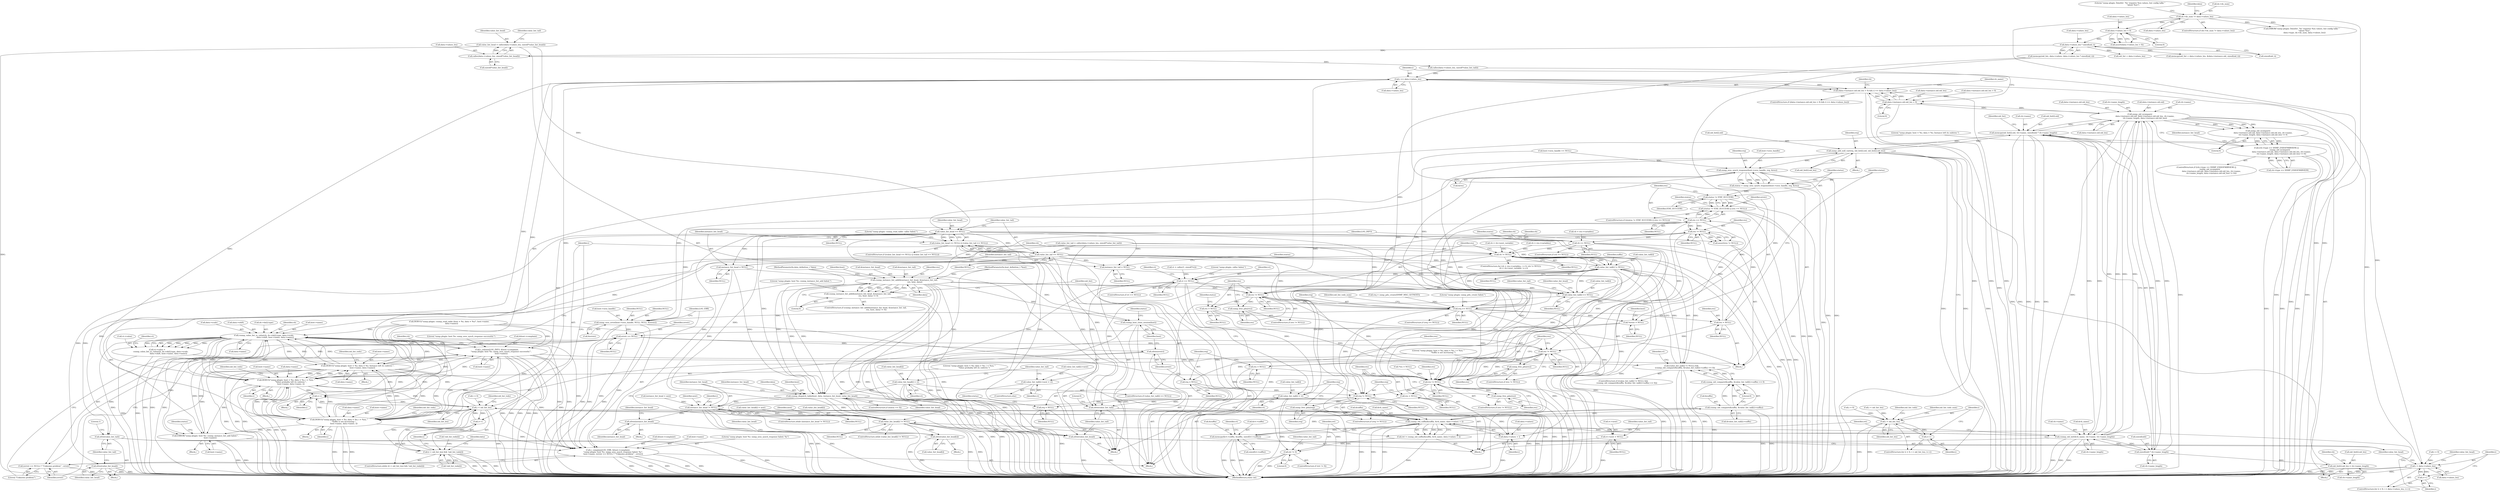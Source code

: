 digraph "0_collectd_d16c24542b2f96a194d43a73c2e5778822b9cb47@API" {
"1000266" [label="(Call,value_list_head = calloc(data->values_len, sizeof(*value_list_head)))"];
"1000268" [label="(Call,calloc(data->values_len, sizeof(*value_list_head)))"];
"1000219" [label="(Call,data->values_len * sizeof(oid_t))"];
"1000209" [label="(Call,data->values_len > 0)"];
"1000186" [label="(Call,ds->ds_num != data->values_len)"];
"1000286" [label="(Call,value_list_head == NULL)"];
"1000285" [label="(Call,(value_list_head == NULL) || (value_list_tail == NULL))"];
"1000289" [label="(Call,value_list_tail == NULL)"];
"1000297" [label="(Call,sfree(value_list_tail))"];
"1000302" [label="(Call,instance_list_head = NULL)"];
"1000823" [label="(Call,csnmp_dispatch_table(host, data, instance_list_head, value_list_head))"];
"1000829" [label="(Call,instance_list_head != NULL)"];
"1000839" [label="(Call,sfree(instance_list_head))"];
"1000857" [label="(Call,value_list_head[i] != NULL)"];
"1000871" [label="(Call,sfree(value_list_head[i]))"];
"1000880" [label="(Call,sfree(value_list_head))"];
"1000305" [label="(Call,instance_list_tail = NULL)"];
"1000322" [label="(Call,req == NULL)"];
"1000354" [label="(Call,snmp_add_null_var(req, oid_list[i].oid, oid_list[i].oid_len))"];
"1000382" [label="(Call,snmp_sess_synch_response(host->sess_handle, req, &res))"];
"1000380" [label="(Call,status = snmp_sess_synch_response(host->sess_handle, req, &res))"];
"1000391" [label="(Call,status != STAT_SUCCESS)"];
"1000390" [label="(Call,(status != STAT_SUCCESS) || (res == NULL))"];
"1000402" [label="(Call,snmp_sess_error(host->sess_handle, NULL, NULL, &errstr))"];
"1000421" [label="(Call,errstr == NULL)"];
"1000410" [label="(Call,c_complain(LOG_ERR, &host->complaint,\n                 \"snmp plugin: host %s: snmp_sess_synch_response failed: %s\",\n                 host->name, (errstr == NULL) ? \"Unknown problem\" : errstr))"];
"1000420" [label="(Call,(errstr == NULL) ? \"Unknown problem\" : errstr)"];
"1000427" [label="(Call,res != NULL)"];
"1000430" [label="(Call,snmp_free_pdu(res))"];
"1000432" [label="(Call,res = NULL)"];
"1000802" [label="(Call,res != NULL)"];
"1000805" [label="(Call,snmp_free_pdu(res))"];
"1000807" [label="(Call,res = NULL)"];
"1000811" [label="(Call,req != NULL)"];
"1000814" [label="(Call,snmp_free_pdu(req))"];
"1000816" [label="(Call,req = NULL)"];
"1000435" [label="(Call,req = NULL)"];
"1000438" [label="(Call,sfree(errstr))"];
"1000768" [label="(Call,memcpy(oid_list[i].oid, vb->name, sizeof(oid) * vb->name_length))"];
"1000537" [label="(Call,snmp_oid_ncompare(\n                 data->instance.oid.oid, data->instance.oid.oid_len, vb->name,\n                 vb->name_length, data->instance.oid.oid_len))"];
"1000514" [label="(Call,data->instance.oid.oid_len > 0)"];
"1000513" [label="(Call,(data->instance.oid.oid_len > 0) && (i == data->values_len))"];
"1000536" [label="(Call,snmp_oid_ncompare(\n                 data->instance.oid.oid, data->instance.oid.oid_len, vb->name,\n                 vb->name_length, data->instance.oid.oid_len) != 0)"];
"1000530" [label="(Call,(vb->type == SNMP_ENDOFMIBVIEW) ||\n            (snmp_oid_ncompare(\n                 data->instance.oid.oid, data->instance.oid.oid_len, vb->name,\n                 vb->name_length, data->instance.oid.oid_len) != 0))"];
"1000609" [label="(Call,csnmp_oid_init(&vb_name, vb->name, vb->name_length))"];
"1000620" [label="(Call,csnmp_oid_suffix(&suffix, &vb_name, data->values + i))"];
"1000618" [label="(Call,ret = csnmp_oid_suffix(&suffix, &vb_name, data->values + i))"];
"1000631" [label="(Call,ret != 0)"];
"1000658" [label="(Call,csnmp_oid_compare(&suffix, &value_list_tail[i]->suffix))"];
"1000657" [label="(Call,csnmp_oid_compare(&suffix, &value_list_tail[i]->suffix) <= 0)"];
"1000651" [label="(Call,(value_list_tail[i] != NULL) &&\n            (csnmp_oid_compare(&suffix, &value_list_tail[i]->suffix) <= 0))"];
"1000728" [label="(Call,memcpy(&vt->suffix, &suffix, sizeof(vt->suffix)))"];
"1000777" [label="(Call,sizeof(oid) * vb->name_length)"];
"1000783" [label="(Call,oid_list[i].oid_len = vb->name_length)"];
"1000377" [label="(Call,res = NULL)"];
"1000394" [label="(Call,res == NULL)"];
"1000399" [label="(Call,*errstr = NULL)"];
"1000451" [label="(Call,res != NULL)"];
"1000450" [label="(Call,assert(res != NULL))"];
"1000470" [label="(Call,vb == NULL)"];
"1000489" [label="(Call,vb != NULL)"];
"1000652" [label="(Call,value_list_tail[i] != NULL)"];
"1000692" [label="(Call,vt == NULL)"];
"1000739" [label="(Call,vt->next = NULL)"];
"1000745" [label="(Call,value_list_tail[i] == NULL)"];
"1000750" [label="(Call,value_list_head[i] = vt)"];
"1000756" [label="(Call,value_list_tail[i]->next = vt)"];
"1000763" [label="(Call,value_list_tail[i] = vt)"];
"1000882" [label="(Call,sfree(value_list_tail))"];
"1000793" [label="(Call,res != NULL)"];
"1000796" [label="(Call,snmp_free_pdu(res))"];
"1000798" [label="(Call,res = NULL)"];
"1000707" [label="(Call,csnmp_value_list_to_value(vb, ds->ds[i].type, data->scale,\n                                      data->shift, host->name, data->name))"];
"1000454" [label="(Call,c_release(LOG_INFO, &host->complaint,\n              \"snmp plugin: host %s: snmp_sess_synch_response successful.\",\n              host->name))"];
"1000567" [label="(Call,DEBUG(\"snmp plugin: host = %s; data = %s; Instance left its subtree.\",\n                host->name, data->name))"];
"1000593" [label="(Call,ERROR(\"snmp plugin: host %s: csnmp_instance_list_add failed.\",\n                host->name))"];
"1000635" [label="(Call,DEBUG(\"snmp plugin: host = %s; data = %s; i = %zu; \"\n                \"Value probably left its subtree.\",\n                host->name, data->name, i))"];
"1000498" [label="(Call,i++)"];
"1000503" [label="(Call,i < oid_list_len)"];
"1000340" [label="(Call,i < oid_list_len)"];
"1000343" [label="(Call,i++)"];
"1000502" [label="(Call,(i < oid_list_len) && !oid_list_todo[i])"];
"1000510" [label="(Call,i++)"];
"1000523" [label="(Call,i == data->values_len)"];
"1000625" [label="(Call,data->values + i)"];
"1000669" [label="(Call,DEBUG(\"snmp plugin: host = %s; data = %s; i = %zu; \"\n                \"Suffix is not increasing.\",\n                host->name, data->name, i))"];
"1000848" [label="(Call,i < data->values_len)"];
"1000853" [label="(Call,i++)"];
"1000703" [label="(Call,vt->value =\n            csnmp_value_list_to_value(vb, ds->ds[i].type, data->scale,\n                                      data->shift, host->name, data->name))"];
"1000583" [label="(Call,csnmp_instance_list_add(&instance_list_head, &instance_list_tail,\n                                    res, host, data))"];
"1000440" [label="(Call,csnmp_host_close_session(host))"];
"1000582" [label="(Call,csnmp_instance_list_add(&instance_list_head, &instance_list_tail,\n                                    res, host, data) != 0)"];
"1000295" [label="(Call,sfree(value_list_head))"];
"1000861" [label="(Identifier,NULL)"];
"1000292" [label="(Block,)"];
"1000808" [label="(Identifier,res)"];
"1000465" [label="(Identifier,vb)"];
"1000296" [label="(Identifier,value_list_head)"];
"1000439" [label="(Identifier,errstr)"];
"1000777" [label="(Call,sizeof(oid) * vb->name_length)"];
"1000555" [label="(Call,vb->name_length)"];
"1000872" [label="(Call,value_list_head[i])"];
"1000704" [label="(Call,vt->value)"];
"1000692" [label="(Call,vt == NULL)"];
"1000754" [label="(Identifier,vt)"];
"1000658" [label="(Call,csnmp_oid_compare(&suffix, &value_list_tail[i]->suffix))"];
"1000504" [label="(Identifier,i)"];
"1000470" [label="(Call,vb == NULL)"];
"1000797" [label="(Identifier,res)"];
"1000719" [label="(Call,data->shift)"];
"1000604" [label="(Block,)"];
"1000611" [label="(Identifier,vb_name)"];
"1000793" [label="(Call,res != NULL)"];
"1000156" [label="(Call,host->sess_handle == NULL)"];
"1000744" [label="(ControlStructure,if (value_list_tail[i] == NULL))"];
"1000669" [label="(Call,DEBUG(\"snmp plugin: host = %s; data = %s; i = %zu; \"\n                \"Suffix is not increasing.\",\n                host->name, data->name, i))"];
"1000503" [label="(Call,i < oid_list_len)"];
"1000344" [label="(Identifier,i)"];
"1000342" [label="(Identifier,oid_list_len)"];
"1000815" [label="(Identifier,req)"];
"1000396" [label="(Identifier,NULL)"];
"1000811" [label="(Call,req != NULL)"];
"1000588" [label="(Identifier,res)"];
"1000424" [label="(Literal,\"Unknown problem\")"];
"1000707" [label="(Call,csnmp_value_list_to_value(vb, ds->ds[i].type, data->scale,\n                                      data->shift, host->name, data->name))"];
"1000612" [label="(Call,vb->name)"];
"1000460" [label="(Literal,\"snmp plugin: host %s: snmp_sess_synch_response successful.\")"];
"1000287" [label="(Identifier,value_list_head)"];
"1000395" [label="(Identifier,res)"];
"1000482" [label="(Identifier,vb)"];
"1000651" [label="(Call,(value_list_tail[i] != NULL) &&\n            (csnmp_oid_compare(&suffix, &value_list_tail[i]->suffix) <= 0))"];
"1000577" [label="(Identifier,oid_list_todo)"];
"1000768" [label="(Call,memcpy(oid_list[i].oid, vb->name, sizeof(oid) * vb->name_length))"];
"1000387" [label="(Call,&res)"];
"1000810" [label="(ControlStructure,if (req != NULL))"];
"1000307" [label="(Identifier,NULL)"];
"1000434" [label="(Identifier,NULL)"];
"1000302" [label="(Call,instance_list_head = NULL)"];
"1000653" [label="(Call,value_list_tail[i])"];
"1000565" [label="(Literal,0)"];
"1000774" [label="(Call,vb->name)"];
"1000236" [label="(Call,oid_list + data->values_len)"];
"1000267" [label="(Identifier,value_list_head)"];
"1000421" [label="(Call,errstr == NULL)"];
"1000341" [label="(Identifier,i)"];
"1000731" [label="(Identifier,vt)"];
"1000386" [label="(Identifier,req)"];
"1000589" [label="(Identifier,host)"];
"1000762" [label="(Identifier,vt)"];
"1000659" [label="(Call,&suffix)"];
"1000297" [label="(Call,sfree(value_list_tail))"];
"1000347" [label="(Call,!oid_list_todo[i])"];
"1000590" [label="(Identifier,data)"];
"1000621" [label="(Call,&suffix)"];
"1000301" [label="(Literal,1)"];
"1000705" [label="(Identifier,vt)"];
"1000401" [label="(Identifier,NULL)"];
"1000841" [label="(Call,instance_list_head = next)"];
"1000558" [label="(Call,data->instance.oid.oid_len)"];
"1000674" [label="(Call,data->name)"];
"1000656" [label="(Identifier,NULL)"];
"1000533" [label="(Identifier,vb)"];
"1000756" [label="(Call,value_list_tail[i]->next = vt)"];
"1000306" [label="(Identifier,instance_list_tail)"];
"1000378" [label="(Identifier,res)"];
"1000584" [label="(Call,&instance_list_head)"];
"1000735" [label="(Call,sizeof(vt->suffix))"];
"1000538" [label="(Call,data->instance.oid.oid)"];
"1000592" [label="(Block,)"];
"1000671" [label="(Call,host->name)"];
"1000486" [label="(Call,i = 0)"];
"1000361" [label="(Call,oid_list[i].oid_len)"];
"1000585" [label="(Identifier,instance_list_head)"];
"1000743" [label="(Identifier,NULL)"];
"1000448" [label="(Identifier,status)"];
"1000778" [label="(Call,sizeof(oid))"];
"1000809" [label="(Identifier,NULL)"];
"1000379" [label="(Identifier,NULL)"];
"1000746" [label="(Call,value_list_tail[i])"];
"1000751" [label="(Call,value_list_head[i])"];
"1000322" [label="(Call,req == NULL)"];
"1000685" [label="(Identifier,vt)"];
"1000406" [label="(Identifier,NULL)"];
"1000294" [label="(Literal,\"snmp plugin: csnmp_read_table: calloc failed.\")"];
"1000337" [label="(Call,i = 0)"];
"1000272" [label="(Call,sizeof(*value_list_head))"];
"1000618" [label="(Call,ret = csnmp_oid_suffix(&suffix, &vb_name, data->values + i))"];
"1000425" [label="(Identifier,errstr)"];
"1000393" [label="(Identifier,STAT_SUCCESS)"];
"1000819" [label="(ControlStructure,if (status == 0))"];
"1000436" [label="(Identifier,req)"];
"1000471" [label="(Identifier,vb)"];
"1000524" [label="(Identifier,i)"];
"1000412" [label="(Call,&host->complaint)"];
"1000733" [label="(Call,&suffix)"];
"1000354" [label="(Call,snmp_add_null_var(req, oid_list[i].oid, oid_list[i].oid_len))"];
"1000646" [label="(Identifier,oid_list_todo)"];
"1000583" [label="(Call,csnmp_instance_list_add(&instance_list_head, &instance_list_tail,\n                                    res, host, data))"];
"1000594" [label="(Literal,\"snmp plugin: host %s: csnmp_instance_list_add failed.\")"];
"1000126" [label="(Call,*res = NULL)"];
"1000802" [label="(Call,res != NULL)"];
"1000854" [label="(Identifier,i)"];
"1000767" [label="(Identifier,vt)"];
"1000309" [label="(Identifier,status)"];
"1000492" [label="(Block,)"];
"1000422" [label="(Identifier,errstr)"];
"1000498" [label="(Call,i++)"];
"1000572" [label="(Call,data->name)"];
"1000511" [label="(Identifier,i)"];
"1000195" [label="(Literal,\"snmp plugin: DataSet `%s' requires %zu values, but config talks \"\n          \"about %zu\")"];
"1000429" [label="(Identifier,NULL)"];
"1000789" [label="(Call,vb->name_length)"];
"1000691" [label="(ControlStructure,if (vt == NULL))"];
"1000620" [label="(Call,csnmp_oid_suffix(&suffix, &vb_name, data->values + i))"];
"1000268" [label="(Call,calloc(data->values_len, sizeof(*value_list_head)))"];
"1000295" [label="(Call,sfree(value_list_head))"];
"1000858" [label="(Call,value_list_head[i])"];
"1000823" [label="(Call,csnmp_dispatch_table(host, data, instance_list_head, value_list_head))"];
"1000880" [label="(Call,sfree(value_list_head))"];
"1000566" [label="(Block,)"];
"1000747" [label="(Identifier,value_list_tail)"];
"1000506" [label="(Call,!oid_list_todo[i])"];
"1000660" [label="(Identifier,suffix)"];
"1000703" [label="(Call,vt->value =\n            csnmp_value_list_to_value(vb, ds->ds[i].type, data->scale,\n                                      data->shift, host->name, data->name))"];
"1000382" [label="(Call,snmp_sess_synch_response(host->sess_handle, req, &res))"];
"1000801" [label="(ControlStructure,if (res != NULL))"];
"1000709" [label="(Call,ds->ds[i].type)"];
"1000235" [label="(Call,memcpy(oid_list + data->values_len, &data->instance.oid, sizeof(oid_t)))"];
"1000481" [label="(Call,vb = res->variables)"];
"1000489" [label="(Call,vb != NULL)"];
"1000530" [label="(Call,(vb->type == SNMP_ENDOFMIBVIEW) ||\n            (snmp_oid_ncompare(\n                 data->instance.oid.oid, data->instance.oid.oid_len, vb->name,\n                 vb->name_length, data->instance.oid.oid_len) != 0))"];
"1000499" [label="(Identifier,i)"];
"1000567" [label="(Call,DEBUG(\"snmp plugin: host = %s; data = %s; Instance left its subtree.\",\n                host->name, data->name))"];
"1000829" [label="(Call,instance_list_head != NULL)"];
"1000522" [label="(Literal,0)"];
"1000877" [label="(Identifier,value_list_head)"];
"1000629" [label="(Identifier,i)"];
"1000336" [label="(ControlStructure,for (i = 0; i < oid_list_len; i++))"];
"1000469" [label="(ControlStructure,if (vb == NULL))"];
"1000537" [label="(Call,snmp_oid_ncompare(\n                 data->instance.oid.oid, data->instance.oid.oid_len, vb->name,\n                 vb->name_length, data->instance.oid.oid_len))"];
"1000725" [label="(Call,data->name)"];
"1000220" [label="(Call,data->values_len)"];
"1000453" [label="(Identifier,NULL)"];
"1000750" [label="(Call,value_list_head[i] = vt)"];
"1000794" [label="(Identifier,res)"];
"1000435" [label="(Call,req = NULL)"];
"1000821" [label="(Identifier,status)"];
"1000432" [label="(Call,res = NULL)"];
"1000862" [label="(Block,)"];
"1000490" [label="(Identifier,vb)"];
"1000668" [label="(Block,)"];
"1000423" [label="(Identifier,NULL)"];
"1000886" [label="(MethodReturn,static int)"];
"1000807" [label="(Call,res = NULL)"];
"1000427" [label="(Call,res != NULL)"];
"1000356" [label="(Call,oid_list[i].oid)"];
"1000285" [label="(Call,(value_list_head == NULL) || (value_list_tail == NULL))"];
"1000708" [label="(Identifier,vb)"];
"1000315" [label="(Block,)"];
"1000569" [label="(Call,host->name)"];
"1000650" [label="(ControlStructure,if ((value_list_tail[i] != NULL) &&\n            (csnmp_oid_compare(&suffix, &value_list_tail[i]->suffix) <= 0)))"];
"1000431" [label="(Identifier,res)"];
"1000380" [label="(Call,status = snmp_sess_synch_response(host->sess_handle, req, &res))"];
"1000394" [label="(Call,res == NULL)"];
"1000211" [label="(Identifier,data)"];
"1000381" [label="(Identifier,status)"];
"1000514" [label="(Call,data->instance.oid.oid_len > 0)"];
"1000321" [label="(ControlStructure,if (req == NULL))"];
"1000654" [label="(Identifier,value_list_tail)"];
"1000803" [label="(Identifier,res)"];
"1000275" [label="(Call,value_list_tail = calloc(data->values_len, sizeof(*value_list_tail)))"];
"1000552" [label="(Call,vb->name)"];
"1000845" [label="(Call,i = 0)"];
"1000609" [label="(Call,csnmp_oid_init(&vb_name, vb->name, vb->name_length))"];
"1000536" [label="(Call,snmp_oid_ncompare(\n                 data->instance.oid.oid, data->instance.oid.oid_len, vb->name,\n                 vb->name_length, data->instance.oid.oid_len) != 0)"];
"1000512" [label="(ControlStructure,if ((data->instance.oid.oid_len > 0) && (i == data->values_len)))"];
"1000826" [label="(Identifier,instance_list_head)"];
"1000324" [label="(Identifier,NULL)"];
"1000323" [label="(Identifier,req)"];
"1000625" [label="(Call,data->values + i)"];
"1000812" [label="(Identifier,req)"];
"1000633" [label="(Literal,0)"];
"1000839" [label="(Call,sfree(instance_list_head))"];
"1000531" [label="(Call,vb->type == SNMP_ENDOFMIBVIEW)"];
"1000749" [label="(Identifier,NULL)"];
"1000764" [label="(Call,value_list_tail[i])"];
"1000288" [label="(Identifier,NULL)"];
"1000500" [label="(Block,)"];
"1000304" [label="(Identifier,NULL)"];
"1000694" [label="(Identifier,NULL)"];
"1000266" [label="(Call,value_list_head = calloc(data->values_len, sizeof(*value_list_head)))"];
"1000796" [label="(Call,snmp_free_pdu(res))"];
"1000187" [label="(Call,ds->ds_num)"];
"1000147" [label="(Call,DEBUG(\"snmp plugin: csnmp_read_table (host = %s, data = %s)\", host->name,\n        data->name))"];
"1000438" [label="(Call,sfree(errstr))"];
"1000840" [label="(Identifier,instance_list_head)"];
"1000755" [label="(ControlStructure,else)"];
"1000784" [label="(Call,oid_list[i].oid_len)"];
"1000334" [label="(Identifier,oid_list_todo_num)"];
"1000630" [label="(ControlStructure,if (ret != 0))"];
"1000582" [label="(Call,csnmp_instance_list_add(&instance_list_head, &instance_list_tail,\n                                    res, host, data) != 0)"];
"1000835" [label="(Identifier,next)"];
"1000213" [label="(Literal,0)"];
"1000417" [label="(Call,host->name)"];
"1000799" [label="(Identifier,res)"];
"1000832" [label="(Block,)"];
"1000340" [label="(Call,i < oid_list_len)"];
"1000464" [label="(Call,vb = res->variables)"];
"1000392" [label="(Identifier,status)"];
"1000745" [label="(Call,value_list_tail[i] == NULL)"];
"1000599" [label="(Identifier,status)"];
"1000397" [label="(Block,)"];
"1000501" [label="(ControlStructure,while ((i < oid_list_len) && !oid_list_todo[i]))"];
"1000461" [label="(Call,host->name)"];
"1000529" [label="(ControlStructure,if ((vb->type == SNMP_ENDOFMIBVIEW) ||\n            (snmp_oid_ncompare(\n                 data->instance.oid.oid, data->instance.oid.oid_len, vb->name,\n                 vb->name_length, data->instance.oid.oid_len) != 0)))"];
"1000377" [label="(Call,res = NULL)"];
"1000581" [label="(ControlStructure,if (csnmp_instance_list_add(&instance_list_head, &instance_list_tail,\n                                    res, host, data) != 0))"];
"1000284" [label="(ControlStructure,if ((value_list_head == NULL) || (value_list_tail == NULL)))"];
"1000631" [label="(Call,ret != 0)"];
"1000402" [label="(Call,snmp_sess_error(host->sess_handle, NULL, NULL, &errstr))"];
"1000740" [label="(Call,vt->next)"];
"1000844" [label="(ControlStructure,for (i = 0; i < data->values_len; i++))"];
"1000223" [label="(Call,sizeof(oid_t))"];
"1000643" [label="(Identifier,i)"];
"1000635" [label="(Call,DEBUG(\"snmp plugin: host = %s; data = %s; i = %zu; \"\n                \"Value probably left its subtree.\",\n                host->name, data->name, i))"];
"1000440" [label="(Call,csnmp_host_close_session(host))"];
"1000680" [label="(Identifier,oid_list_todo)"];
"1000586" [label="(Call,&instance_list_tail)"];
"1000277" [label="(Call,calloc(data->values_len, sizeof(*value_list_tail)))"];
"1000508" [label="(Identifier,oid_list_todo)"];
"1000684" [label="(Call,vt = calloc(1, sizeof(*vt)))"];
"1000652" [label="(Call,value_list_tail[i] != NULL)"];
"1000303" [label="(Identifier,instance_list_head)"];
"1000289" [label="(Call,value_list_tail == NULL)"];
"1000759" [label="(Identifier,value_list_tail)"];
"1000626" [label="(Call,data->values)"];
"1000290" [label="(Identifier,value_list_tail)"];
"1000286" [label="(Call,value_list_head == NULL)"];
"1000391" [label="(Call,status != STAT_SUCCESS)"];
"1000741" [label="(Identifier,vt)"];
"1000443" [label="(Identifier,status)"];
"1000408" [label="(Call,&errstr)"];
"1000451" [label="(Call,res != NULL)"];
"1000729" [label="(Call,&vt->suffix)"];
"1000219" [label="(Call,data->values_len * sizeof(oid_t))"];
"1000637" [label="(Call,host->name)"];
"1000623" [label="(Call,&vb_name)"];
"1000505" [label="(Identifier,oid_list_len)"];
"1000410" [label="(Call,c_complain(LOG_ERR, &host->complaint,\n                 \"snmp plugin: host %s: snmp_sess_synch_response failed: %s\",\n                 host->name, (errstr == NULL) ? \"Unknown problem\" : errstr))"];
"1000765" [label="(Identifier,value_list_tail)"];
"1000640" [label="(Call,data->name)"];
"1000636" [label="(Literal,\"snmp plugin: host = %s; data = %s; i = %zu; \"\n                \"Value probably left its subtree.\")"];
"1000610" [label="(Call,&vb_name)"];
"1000256" [label="(Call,i < oid_list_len)"];
"1000722" [label="(Call,host->name)"];
"1000208" [label="(Call,assert(data->values_len > 0))"];
"1000426" [label="(ControlStructure,if (res != NULL))"];
"1000209" [label="(Call,data->values_len > 0)"];
"1000881" [label="(Identifier,value_list_head)"];
"1000875" [label="(Call,value_list_head[i] = next)"];
"1000317" [label="(Call,req = snmp_pdu_create(SNMP_MSG_GETNEXT))"];
"1000697" [label="(Literal,\"snmp plugin: calloc failed.\")"];
"1000121" [label="(MethodParameterIn,host_definition_t *host)"];
"1000428" [label="(Identifier,res)"];
"1000343" [label="(Call,i++)"];
"1000632" [label="(Identifier,ret)"];
"1000186" [label="(Call,ds->ds_num != data->values_len)"];
"1000842" [label="(Identifier,instance_list_head)"];
"1000771" [label="(Identifier,oid_list)"];
"1000515" [label="(Call,data->instance.oid.oid_len)"];
"1000190" [label="(Call,data->values_len)"];
"1000355" [label="(Identifier,req)"];
"1000667" [label="(Literal,0)"];
"1000185" [label="(ControlStructure,if (ds->ds_num != data->values_len))"];
"1000800" [label="(Identifier,NULL)"];
"1000593" [label="(Call,ERROR(\"snmp plugin: host %s: csnmp_instance_list_add failed.\",\n                host->name))"];
"1000818" [label="(Identifier,NULL)"];
"1000882" [label="(Call,sfree(value_list_tail))"];
"1000846" [label="(Identifier,i)"];
"1000677" [label="(Identifier,i)"];
"1000763" [label="(Call,value_list_tail[i] = vt)"];
"1000407" [label="(Identifier,NULL)"];
"1000817" [label="(Identifier,req)"];
"1000619" [label="(Identifier,ret)"];
"1000518" [label="(Identifier,data)"];
"1000813" [label="(Identifier,NULL)"];
"1000525" [label="(Call,data->values_len)"];
"1000403" [label="(Call,host->sess_handle)"];
"1000420" [label="(Call,(errstr == NULL) ? \"Unknown problem\" : errstr)"];
"1000830" [label="(Identifier,instance_list_head)"];
"1000804" [label="(Identifier,NULL)"];
"1000634" [label="(Block,)"];
"1000739" [label="(Call,vt->next = NULL)"];
"1000475" [label="(Identifier,status)"];
"1000298" [label="(Identifier,value_list_tail)"];
"1000313" [label="(Identifier,status)"];
"1000885" [label="(Literal,0)"];
"1000798" [label="(Call,res = NULL)"];
"1000853" [label="(Call,i++)"];
"1000194" [label="(Call,ERROR(\"snmp plugin: DataSet `%s' requires %zu values, but config talks \"\n          \"about %zu\",\n          data->type, ds->ds_num, data->values_len))"];
"1000792" [label="(ControlStructure,if (res != NULL))"];
"1000389" [label="(ControlStructure,if ((status != STAT_SUCCESS) || (res == NULL)))"];
"1000780" [label="(Call,vb->name_length)"];
"1000455" [label="(Identifier,LOG_INFO)"];
"1000390" [label="(Call,(status != STAT_SUCCESS) || (res == NULL))"];
"1000349" [label="(Identifier,oid_list_todo)"];
"1000122" [label="(MethodParameterIn,data_definition_t *data)"];
"1000276" [label="(Identifier,value_list_tail)"];
"1000269" [label="(Call,data->values_len)"];
"1000454" [label="(Call,c_release(LOG_INFO, &host->complaint,\n              \"snmp plugin: host %s: snmp_sess_synch_response successful.\",\n              host->name))"];
"1000591" [label="(Literal,0)"];
"1000493" [label="(Call,vb = vb->next_variable)"];
"1000595" [label="(Call,host->name)"];
"1000657" [label="(Call,csnmp_oid_compare(&suffix, &value_list_tail[i]->suffix) <= 0)"];
"1000769" [label="(Call,oid_list[i].oid)"];
"1000786" [label="(Identifier,oid_list)"];
"1000806" [label="(Identifier,res)"];
"1000814" [label="(Call,snmp_free_pdu(req))"];
"1000291" [label="(Identifier,NULL)"];
"1000400" [label="(Identifier,errstr)"];
"1000404" [label="(Identifier,host)"];
"1000305" [label="(Call,instance_list_tail = NULL)"];
"1000716" [label="(Call,data->scale)"];
"1000752" [label="(Identifier,value_list_head)"];
"1000693" [label="(Identifier,vt)"];
"1000850" [label="(Call,data->values_len)"];
"1000433" [label="(Identifier,res)"];
"1000856" [label="(ControlStructure,while (value_list_head[i] != NULL))"];
"1000828" [label="(ControlStructure,while (instance_list_head != NULL))"];
"1000757" [label="(Call,value_list_tail[i]->next)"];
"1000226" [label="(Call,data->instance.oid.oid_len > 0)"];
"1000545" [label="(Call,data->instance.oid.oid_len)"];
"1000510" [label="(Call,i++)"];
"1000795" [label="(Identifier,NULL)"];
"1000368" [label="(Identifier,oid_list_todo_num)"];
"1000859" [label="(Identifier,value_list_head)"];
"1000210" [label="(Call,data->values_len)"];
"1000123" [label="(Block,)"];
"1000827" [label="(Identifier,value_list_head)"];
"1000450" [label="(Call,assert(res != NULL))"];
"1000523" [label="(Call,i == data->values_len)"];
"1000399" [label="(Call,*errstr = NULL)"];
"1000670" [label="(Literal,\"snmp plugin: host = %s; data = %s; i = %zu; \"\n                \"Suffix is not increasing.\")"];
"1000661" [label="(Call,&value_list_tail[i]->suffix)"];
"1000383" [label="(Call,host->sess_handle)"];
"1000849" [label="(Identifier,i)"];
"1000816" [label="(Call,req = NULL)"];
"1000825" [label="(Identifier,data)"];
"1000568" [label="(Literal,\"snmp plugin: host = %s; data = %s; Instance left its subtree.\")"];
"1000871" [label="(Call,sfree(value_list_head[i]))"];
"1000456" [label="(Call,&host->complaint)"];
"1000437" [label="(Identifier,NULL)"];
"1000479" [label="(ControlStructure,for (vb = res->variables, i = 0; (vb != NULL);\n         vb = vb->next_variable, i++))"];
"1000345" [label="(Block,)"];
"1000430" [label="(Call,snmp_free_pdu(res))"];
"1000494" [label="(Identifier,vb)"];
"1000831" [label="(Identifier,NULL)"];
"1000857" [label="(Call,value_list_head[i] != NULL)"];
"1000883" [label="(Identifier,value_list_tail)"];
"1000327" [label="(Literal,\"snmp plugin: snmp_pdu_create failed.\")"];
"1000513" [label="(Call,(data->instance.oid.oid_len > 0) && (i == data->values_len))"];
"1000824" [label="(Identifier,host)"];
"1000805" [label="(Call,snmp_free_pdu(res))"];
"1000411" [label="(Identifier,LOG_ERR)"];
"1000416" [label="(Literal,\"snmp plugin: host %s: snmp_sess_synch_response failed: %s\")"];
"1000441" [label="(Identifier,host)"];
"1000865" [label="(Identifier,next)"];
"1000491" [label="(Identifier,NULL)"];
"1000615" [label="(Call,vb->name_length)"];
"1000502" [label="(Call,(i < oid_list_len) && !oid_list_todo[i])"];
"1000848" [label="(Call,i < data->values_len)"];
"1000783" [label="(Call,oid_list[i].oid_len = vb->name_length)"];
"1000472" [label="(Identifier,NULL)"];
"1000452" [label="(Identifier,res)"];
"1000214" [label="(Call,memcpy(oid_list, data->values, data->values_len * sizeof(oid_t)))"];
"1000728" [label="(Call,memcpy(&vt->suffix, &suffix, sizeof(vt->suffix)))"];
"1000266" -> "1000123"  [label="AST: "];
"1000266" -> "1000268"  [label="CFG: "];
"1000267" -> "1000266"  [label="AST: "];
"1000268" -> "1000266"  [label="AST: "];
"1000276" -> "1000266"  [label="CFG: "];
"1000266" -> "1000886"  [label="DDG: "];
"1000268" -> "1000266"  [label="DDG: "];
"1000266" -> "1000286"  [label="DDG: "];
"1000268" -> "1000272"  [label="CFG: "];
"1000269" -> "1000268"  [label="AST: "];
"1000272" -> "1000268"  [label="AST: "];
"1000219" -> "1000268"  [label="DDG: "];
"1000268" -> "1000277"  [label="DDG: "];
"1000219" -> "1000214"  [label="AST: "];
"1000219" -> "1000223"  [label="CFG: "];
"1000220" -> "1000219"  [label="AST: "];
"1000223" -> "1000219"  [label="AST: "];
"1000214" -> "1000219"  [label="CFG: "];
"1000219" -> "1000214"  [label="DDG: "];
"1000209" -> "1000219"  [label="DDG: "];
"1000219" -> "1000235"  [label="DDG: "];
"1000219" -> "1000236"  [label="DDG: "];
"1000209" -> "1000208"  [label="AST: "];
"1000209" -> "1000213"  [label="CFG: "];
"1000210" -> "1000209"  [label="AST: "];
"1000213" -> "1000209"  [label="AST: "];
"1000208" -> "1000209"  [label="CFG: "];
"1000209" -> "1000208"  [label="DDG: "];
"1000209" -> "1000208"  [label="DDG: "];
"1000186" -> "1000209"  [label="DDG: "];
"1000186" -> "1000185"  [label="AST: "];
"1000186" -> "1000190"  [label="CFG: "];
"1000187" -> "1000186"  [label="AST: "];
"1000190" -> "1000186"  [label="AST: "];
"1000195" -> "1000186"  [label="CFG: "];
"1000211" -> "1000186"  [label="CFG: "];
"1000186" -> "1000886"  [label="DDG: "];
"1000186" -> "1000886"  [label="DDG: "];
"1000186" -> "1000194"  [label="DDG: "];
"1000186" -> "1000194"  [label="DDG: "];
"1000286" -> "1000285"  [label="AST: "];
"1000286" -> "1000288"  [label="CFG: "];
"1000287" -> "1000286"  [label="AST: "];
"1000288" -> "1000286"  [label="AST: "];
"1000290" -> "1000286"  [label="CFG: "];
"1000285" -> "1000286"  [label="CFG: "];
"1000286" -> "1000886"  [label="DDG: "];
"1000286" -> "1000285"  [label="DDG: "];
"1000286" -> "1000285"  [label="DDG: "];
"1000156" -> "1000286"  [label="DDG: "];
"1000286" -> "1000289"  [label="DDG: "];
"1000286" -> "1000295"  [label="DDG: "];
"1000286" -> "1000302"  [label="DDG: "];
"1000286" -> "1000305"  [label="DDG: "];
"1000286" -> "1000322"  [label="DDG: "];
"1000286" -> "1000802"  [label="DDG: "];
"1000286" -> "1000823"  [label="DDG: "];
"1000286" -> "1000857"  [label="DDG: "];
"1000286" -> "1000871"  [label="DDG: "];
"1000286" -> "1000880"  [label="DDG: "];
"1000285" -> "1000284"  [label="AST: "];
"1000285" -> "1000289"  [label="CFG: "];
"1000289" -> "1000285"  [label="AST: "];
"1000294" -> "1000285"  [label="CFG: "];
"1000303" -> "1000285"  [label="CFG: "];
"1000285" -> "1000886"  [label="DDG: "];
"1000285" -> "1000886"  [label="DDG: "];
"1000285" -> "1000886"  [label="DDG: "];
"1000289" -> "1000285"  [label="DDG: "];
"1000289" -> "1000285"  [label="DDG: "];
"1000289" -> "1000291"  [label="CFG: "];
"1000290" -> "1000289"  [label="AST: "];
"1000291" -> "1000289"  [label="AST: "];
"1000289" -> "1000886"  [label="DDG: "];
"1000275" -> "1000289"  [label="DDG: "];
"1000289" -> "1000297"  [label="DDG: "];
"1000289" -> "1000302"  [label="DDG: "];
"1000289" -> "1000305"  [label="DDG: "];
"1000289" -> "1000322"  [label="DDG: "];
"1000289" -> "1000652"  [label="DDG: "];
"1000289" -> "1000745"  [label="DDG: "];
"1000289" -> "1000802"  [label="DDG: "];
"1000289" -> "1000882"  [label="DDG: "];
"1000297" -> "1000292"  [label="AST: "];
"1000297" -> "1000298"  [label="CFG: "];
"1000298" -> "1000297"  [label="AST: "];
"1000301" -> "1000297"  [label="CFG: "];
"1000297" -> "1000886"  [label="DDG: "];
"1000297" -> "1000886"  [label="DDG: "];
"1000275" -> "1000297"  [label="DDG: "];
"1000302" -> "1000123"  [label="AST: "];
"1000302" -> "1000304"  [label="CFG: "];
"1000303" -> "1000302"  [label="AST: "];
"1000304" -> "1000302"  [label="AST: "];
"1000306" -> "1000302"  [label="CFG: "];
"1000302" -> "1000823"  [label="DDG: "];
"1000302" -> "1000829"  [label="DDG: "];
"1000823" -> "1000819"  [label="AST: "];
"1000823" -> "1000827"  [label="CFG: "];
"1000824" -> "1000823"  [label="AST: "];
"1000825" -> "1000823"  [label="AST: "];
"1000826" -> "1000823"  [label="AST: "];
"1000827" -> "1000823"  [label="AST: "];
"1000830" -> "1000823"  [label="CFG: "];
"1000823" -> "1000886"  [label="DDG: "];
"1000823" -> "1000886"  [label="DDG: "];
"1000823" -> "1000886"  [label="DDG: "];
"1000583" -> "1000823"  [label="DDG: "];
"1000583" -> "1000823"  [label="DDG: "];
"1000440" -> "1000823"  [label="DDG: "];
"1000121" -> "1000823"  [label="DDG: "];
"1000122" -> "1000823"  [label="DDG: "];
"1000750" -> "1000823"  [label="DDG: "];
"1000823" -> "1000829"  [label="DDG: "];
"1000823" -> "1000857"  [label="DDG: "];
"1000823" -> "1000871"  [label="DDG: "];
"1000823" -> "1000880"  [label="DDG: "];
"1000829" -> "1000828"  [label="AST: "];
"1000829" -> "1000831"  [label="CFG: "];
"1000830" -> "1000829"  [label="AST: "];
"1000831" -> "1000829"  [label="AST: "];
"1000835" -> "1000829"  [label="CFG: "];
"1000846" -> "1000829"  [label="CFG: "];
"1000829" -> "1000886"  [label="DDG: "];
"1000829" -> "1000886"  [label="DDG: "];
"1000829" -> "1000886"  [label="DDG: "];
"1000841" -> "1000829"  [label="DDG: "];
"1000811" -> "1000829"  [label="DDG: "];
"1000829" -> "1000839"  [label="DDG: "];
"1000829" -> "1000857"  [label="DDG: "];
"1000839" -> "1000832"  [label="AST: "];
"1000839" -> "1000840"  [label="CFG: "];
"1000840" -> "1000839"  [label="AST: "];
"1000842" -> "1000839"  [label="CFG: "];
"1000839" -> "1000886"  [label="DDG: "];
"1000857" -> "1000856"  [label="AST: "];
"1000857" -> "1000861"  [label="CFG: "];
"1000858" -> "1000857"  [label="AST: "];
"1000861" -> "1000857"  [label="AST: "];
"1000865" -> "1000857"  [label="CFG: "];
"1000854" -> "1000857"  [label="CFG: "];
"1000857" -> "1000886"  [label="DDG: "];
"1000857" -> "1000886"  [label="DDG: "];
"1000857" -> "1000886"  [label="DDG: "];
"1000750" -> "1000857"  [label="DDG: "];
"1000875" -> "1000857"  [label="DDG: "];
"1000857" -> "1000871"  [label="DDG: "];
"1000857" -> "1000880"  [label="DDG: "];
"1000871" -> "1000862"  [label="AST: "];
"1000871" -> "1000872"  [label="CFG: "];
"1000872" -> "1000871"  [label="AST: "];
"1000877" -> "1000871"  [label="CFG: "];
"1000871" -> "1000886"  [label="DDG: "];
"1000880" -> "1000123"  [label="AST: "];
"1000880" -> "1000881"  [label="CFG: "];
"1000881" -> "1000880"  [label="AST: "];
"1000883" -> "1000880"  [label="CFG: "];
"1000880" -> "1000886"  [label="DDG: "];
"1000880" -> "1000886"  [label="DDG: "];
"1000750" -> "1000880"  [label="DDG: "];
"1000305" -> "1000123"  [label="AST: "];
"1000305" -> "1000307"  [label="CFG: "];
"1000306" -> "1000305"  [label="AST: "];
"1000307" -> "1000305"  [label="AST: "];
"1000309" -> "1000305"  [label="CFG: "];
"1000305" -> "1000886"  [label="DDG: "];
"1000322" -> "1000321"  [label="AST: "];
"1000322" -> "1000324"  [label="CFG: "];
"1000323" -> "1000322"  [label="AST: "];
"1000324" -> "1000322"  [label="AST: "];
"1000327" -> "1000322"  [label="CFG: "];
"1000334" -> "1000322"  [label="CFG: "];
"1000322" -> "1000886"  [label="DDG: "];
"1000317" -> "1000322"  [label="DDG: "];
"1000652" -> "1000322"  [label="DDG: "];
"1000489" -> "1000322"  [label="DDG: "];
"1000793" -> "1000322"  [label="DDG: "];
"1000322" -> "1000354"  [label="DDG: "];
"1000322" -> "1000377"  [label="DDG: "];
"1000322" -> "1000382"  [label="DDG: "];
"1000322" -> "1000394"  [label="DDG: "];
"1000322" -> "1000399"  [label="DDG: "];
"1000322" -> "1000402"  [label="DDG: "];
"1000322" -> "1000451"  [label="DDG: "];
"1000322" -> "1000802"  [label="DDG: "];
"1000322" -> "1000811"  [label="DDG: "];
"1000354" -> "1000345"  [label="AST: "];
"1000354" -> "1000361"  [label="CFG: "];
"1000355" -> "1000354"  [label="AST: "];
"1000356" -> "1000354"  [label="AST: "];
"1000361" -> "1000354"  [label="AST: "];
"1000344" -> "1000354"  [label="CFG: "];
"1000354" -> "1000886"  [label="DDG: "];
"1000354" -> "1000886"  [label="DDG: "];
"1000354" -> "1000886"  [label="DDG: "];
"1000768" -> "1000354"  [label="DDG: "];
"1000783" -> "1000354"  [label="DDG: "];
"1000354" -> "1000382"  [label="DDG: "];
"1000354" -> "1000768"  [label="DDG: "];
"1000354" -> "1000811"  [label="DDG: "];
"1000382" -> "1000380"  [label="AST: "];
"1000382" -> "1000387"  [label="CFG: "];
"1000383" -> "1000382"  [label="AST: "];
"1000386" -> "1000382"  [label="AST: "];
"1000387" -> "1000382"  [label="AST: "];
"1000380" -> "1000382"  [label="CFG: "];
"1000382" -> "1000886"  [label="DDG: "];
"1000382" -> "1000886"  [label="DDG: "];
"1000382" -> "1000380"  [label="DDG: "];
"1000382" -> "1000380"  [label="DDG: "];
"1000382" -> "1000380"  [label="DDG: "];
"1000156" -> "1000382"  [label="DDG: "];
"1000382" -> "1000402"  [label="DDG: "];
"1000382" -> "1000811"  [label="DDG: "];
"1000380" -> "1000315"  [label="AST: "];
"1000381" -> "1000380"  [label="AST: "];
"1000392" -> "1000380"  [label="CFG: "];
"1000380" -> "1000886"  [label="DDG: "];
"1000380" -> "1000391"  [label="DDG: "];
"1000391" -> "1000390"  [label="AST: "];
"1000391" -> "1000393"  [label="CFG: "];
"1000392" -> "1000391"  [label="AST: "];
"1000393" -> "1000391"  [label="AST: "];
"1000395" -> "1000391"  [label="CFG: "];
"1000390" -> "1000391"  [label="CFG: "];
"1000391" -> "1000886"  [label="DDG: "];
"1000391" -> "1000390"  [label="DDG: "];
"1000391" -> "1000390"  [label="DDG: "];
"1000390" -> "1000389"  [label="AST: "];
"1000390" -> "1000394"  [label="CFG: "];
"1000394" -> "1000390"  [label="AST: "];
"1000400" -> "1000390"  [label="CFG: "];
"1000448" -> "1000390"  [label="CFG: "];
"1000390" -> "1000886"  [label="DDG: "];
"1000390" -> "1000886"  [label="DDG: "];
"1000390" -> "1000886"  [label="DDG: "];
"1000394" -> "1000390"  [label="DDG: "];
"1000394" -> "1000390"  [label="DDG: "];
"1000402" -> "1000397"  [label="AST: "];
"1000402" -> "1000408"  [label="CFG: "];
"1000403" -> "1000402"  [label="AST: "];
"1000406" -> "1000402"  [label="AST: "];
"1000407" -> "1000402"  [label="AST: "];
"1000408" -> "1000402"  [label="AST: "];
"1000411" -> "1000402"  [label="CFG: "];
"1000402" -> "1000886"  [label="DDG: "];
"1000402" -> "1000886"  [label="DDG: "];
"1000402" -> "1000886"  [label="DDG: "];
"1000394" -> "1000402"  [label="DDG: "];
"1000402" -> "1000421"  [label="DDG: "];
"1000421" -> "1000420"  [label="AST: "];
"1000421" -> "1000423"  [label="CFG: "];
"1000422" -> "1000421"  [label="AST: "];
"1000423" -> "1000421"  [label="AST: "];
"1000424" -> "1000421"  [label="CFG: "];
"1000425" -> "1000421"  [label="CFG: "];
"1000421" -> "1000410"  [label="DDG: "];
"1000399" -> "1000421"  [label="DDG: "];
"1000421" -> "1000420"  [label="DDG: "];
"1000421" -> "1000427"  [label="DDG: "];
"1000421" -> "1000438"  [label="DDG: "];
"1000410" -> "1000397"  [label="AST: "];
"1000410" -> "1000420"  [label="CFG: "];
"1000411" -> "1000410"  [label="AST: "];
"1000412" -> "1000410"  [label="AST: "];
"1000416" -> "1000410"  [label="AST: "];
"1000417" -> "1000410"  [label="AST: "];
"1000420" -> "1000410"  [label="AST: "];
"1000428" -> "1000410"  [label="CFG: "];
"1000410" -> "1000886"  [label="DDG: "];
"1000410" -> "1000886"  [label="DDG: "];
"1000410" -> "1000886"  [label="DDG: "];
"1000410" -> "1000886"  [label="DDG: "];
"1000410" -> "1000886"  [label="DDG: "];
"1000454" -> "1000410"  [label="DDG: "];
"1000454" -> "1000410"  [label="DDG: "];
"1000635" -> "1000410"  [label="DDG: "];
"1000147" -> "1000410"  [label="DDG: "];
"1000669" -> "1000410"  [label="DDG: "];
"1000707" -> "1000410"  [label="DDG: "];
"1000567" -> "1000410"  [label="DDG: "];
"1000593" -> "1000410"  [label="DDG: "];
"1000420" -> "1000424"  [label="CFG: "];
"1000420" -> "1000425"  [label="CFG: "];
"1000424" -> "1000420"  [label="AST: "];
"1000425" -> "1000420"  [label="AST: "];
"1000420" -> "1000886"  [label="DDG: "];
"1000427" -> "1000426"  [label="AST: "];
"1000427" -> "1000429"  [label="CFG: "];
"1000428" -> "1000427"  [label="AST: "];
"1000429" -> "1000427"  [label="AST: "];
"1000431" -> "1000427"  [label="CFG: "];
"1000433" -> "1000427"  [label="CFG: "];
"1000377" -> "1000427"  [label="DDG: "];
"1000394" -> "1000427"  [label="DDG: "];
"1000427" -> "1000430"  [label="DDG: "];
"1000427" -> "1000432"  [label="DDG: "];
"1000427" -> "1000435"  [label="DDG: "];
"1000427" -> "1000802"  [label="DDG: "];
"1000430" -> "1000426"  [label="AST: "];
"1000430" -> "1000431"  [label="CFG: "];
"1000431" -> "1000430"  [label="AST: "];
"1000433" -> "1000430"  [label="CFG: "];
"1000430" -> "1000886"  [label="DDG: "];
"1000432" -> "1000397"  [label="AST: "];
"1000432" -> "1000434"  [label="CFG: "];
"1000433" -> "1000432"  [label="AST: "];
"1000434" -> "1000432"  [label="AST: "];
"1000436" -> "1000432"  [label="CFG: "];
"1000432" -> "1000802"  [label="DDG: "];
"1000802" -> "1000801"  [label="AST: "];
"1000802" -> "1000804"  [label="CFG: "];
"1000803" -> "1000802"  [label="AST: "];
"1000804" -> "1000802"  [label="AST: "];
"1000806" -> "1000802"  [label="CFG: "];
"1000808" -> "1000802"  [label="CFG: "];
"1000802" -> "1000886"  [label="DDG: "];
"1000583" -> "1000802"  [label="DDG: "];
"1000126" -> "1000802"  [label="DDG: "];
"1000798" -> "1000802"  [label="DDG: "];
"1000451" -> "1000802"  [label="DDG: "];
"1000652" -> "1000802"  [label="DDG: "];
"1000470" -> "1000802"  [label="DDG: "];
"1000489" -> "1000802"  [label="DDG: "];
"1000692" -> "1000802"  [label="DDG: "];
"1000793" -> "1000802"  [label="DDG: "];
"1000802" -> "1000805"  [label="DDG: "];
"1000802" -> "1000807"  [label="DDG: "];
"1000802" -> "1000811"  [label="DDG: "];
"1000805" -> "1000801"  [label="AST: "];
"1000805" -> "1000806"  [label="CFG: "];
"1000806" -> "1000805"  [label="AST: "];
"1000808" -> "1000805"  [label="CFG: "];
"1000805" -> "1000886"  [label="DDG: "];
"1000807" -> "1000123"  [label="AST: "];
"1000807" -> "1000809"  [label="CFG: "];
"1000808" -> "1000807"  [label="AST: "];
"1000809" -> "1000807"  [label="AST: "];
"1000812" -> "1000807"  [label="CFG: "];
"1000807" -> "1000886"  [label="DDG: "];
"1000811" -> "1000810"  [label="AST: "];
"1000811" -> "1000813"  [label="CFG: "];
"1000812" -> "1000811"  [label="AST: "];
"1000813" -> "1000811"  [label="AST: "];
"1000815" -> "1000811"  [label="CFG: "];
"1000817" -> "1000811"  [label="CFG: "];
"1000811" -> "1000886"  [label="DDG: "];
"1000435" -> "1000811"  [label="DDG: "];
"1000811" -> "1000814"  [label="DDG: "];
"1000811" -> "1000816"  [label="DDG: "];
"1000814" -> "1000810"  [label="AST: "];
"1000814" -> "1000815"  [label="CFG: "];
"1000815" -> "1000814"  [label="AST: "];
"1000817" -> "1000814"  [label="CFG: "];
"1000814" -> "1000886"  [label="DDG: "];
"1000816" -> "1000123"  [label="AST: "];
"1000816" -> "1000818"  [label="CFG: "];
"1000817" -> "1000816"  [label="AST: "];
"1000818" -> "1000816"  [label="AST: "];
"1000821" -> "1000816"  [label="CFG: "];
"1000816" -> "1000886"  [label="DDG: "];
"1000435" -> "1000397"  [label="AST: "];
"1000435" -> "1000437"  [label="CFG: "];
"1000436" -> "1000435"  [label="AST: "];
"1000437" -> "1000435"  [label="AST: "];
"1000439" -> "1000435"  [label="CFG: "];
"1000438" -> "1000397"  [label="AST: "];
"1000438" -> "1000439"  [label="CFG: "];
"1000439" -> "1000438"  [label="AST: "];
"1000441" -> "1000438"  [label="CFG: "];
"1000438" -> "1000886"  [label="DDG: "];
"1000438" -> "1000886"  [label="DDG: "];
"1000768" -> "1000500"  [label="AST: "];
"1000768" -> "1000777"  [label="CFG: "];
"1000769" -> "1000768"  [label="AST: "];
"1000774" -> "1000768"  [label="AST: "];
"1000777" -> "1000768"  [label="AST: "];
"1000786" -> "1000768"  [label="CFG: "];
"1000768" -> "1000886"  [label="DDG: "];
"1000768" -> "1000886"  [label="DDG: "];
"1000768" -> "1000886"  [label="DDG: "];
"1000768" -> "1000886"  [label="DDG: "];
"1000768" -> "1000537"  [label="DDG: "];
"1000768" -> "1000609"  [label="DDG: "];
"1000537" -> "1000768"  [label="DDG: "];
"1000609" -> "1000768"  [label="DDG: "];
"1000777" -> "1000768"  [label="DDG: "];
"1000537" -> "1000536"  [label="AST: "];
"1000537" -> "1000558"  [label="CFG: "];
"1000538" -> "1000537"  [label="AST: "];
"1000545" -> "1000537"  [label="AST: "];
"1000552" -> "1000537"  [label="AST: "];
"1000555" -> "1000537"  [label="AST: "];
"1000558" -> "1000537"  [label="AST: "];
"1000565" -> "1000537"  [label="CFG: "];
"1000537" -> "1000886"  [label="DDG: "];
"1000537" -> "1000886"  [label="DDG: "];
"1000537" -> "1000886"  [label="DDG: "];
"1000537" -> "1000886"  [label="DDG: "];
"1000537" -> "1000514"  [label="DDG: "];
"1000537" -> "1000536"  [label="DDG: "];
"1000537" -> "1000536"  [label="DDG: "];
"1000537" -> "1000536"  [label="DDG: "];
"1000537" -> "1000536"  [label="DDG: "];
"1000514" -> "1000537"  [label="DDG: "];
"1000609" -> "1000537"  [label="DDG: "];
"1000609" -> "1000537"  [label="DDG: "];
"1000777" -> "1000537"  [label="DDG: "];
"1000537" -> "1000609"  [label="DDG: "];
"1000537" -> "1000609"  [label="DDG: "];
"1000537" -> "1000777"  [label="DDG: "];
"1000514" -> "1000513"  [label="AST: "];
"1000514" -> "1000522"  [label="CFG: "];
"1000515" -> "1000514"  [label="AST: "];
"1000522" -> "1000514"  [label="AST: "];
"1000524" -> "1000514"  [label="CFG: "];
"1000513" -> "1000514"  [label="CFG: "];
"1000514" -> "1000886"  [label="DDG: "];
"1000514" -> "1000513"  [label="DDG: "];
"1000514" -> "1000513"  [label="DDG: "];
"1000226" -> "1000514"  [label="DDG: "];
"1000513" -> "1000512"  [label="AST: "];
"1000513" -> "1000523"  [label="CFG: "];
"1000523" -> "1000513"  [label="AST: "];
"1000533" -> "1000513"  [label="CFG: "];
"1000611" -> "1000513"  [label="CFG: "];
"1000513" -> "1000886"  [label="DDG: "];
"1000513" -> "1000886"  [label="DDG: "];
"1000513" -> "1000886"  [label="DDG: "];
"1000523" -> "1000513"  [label="DDG: "];
"1000523" -> "1000513"  [label="DDG: "];
"1000536" -> "1000530"  [label="AST: "];
"1000536" -> "1000565"  [label="CFG: "];
"1000565" -> "1000536"  [label="AST: "];
"1000530" -> "1000536"  [label="CFG: "];
"1000536" -> "1000886"  [label="DDG: "];
"1000536" -> "1000530"  [label="DDG: "];
"1000536" -> "1000530"  [label="DDG: "];
"1000530" -> "1000529"  [label="AST: "];
"1000530" -> "1000531"  [label="CFG: "];
"1000531" -> "1000530"  [label="AST: "];
"1000568" -> "1000530"  [label="CFG: "];
"1000585" -> "1000530"  [label="CFG: "];
"1000530" -> "1000886"  [label="DDG: "];
"1000530" -> "1000886"  [label="DDG: "];
"1000530" -> "1000886"  [label="DDG: "];
"1000531" -> "1000530"  [label="DDG: "];
"1000531" -> "1000530"  [label="DDG: "];
"1000609" -> "1000604"  [label="AST: "];
"1000609" -> "1000615"  [label="CFG: "];
"1000610" -> "1000609"  [label="AST: "];
"1000612" -> "1000609"  [label="AST: "];
"1000615" -> "1000609"  [label="AST: "];
"1000619" -> "1000609"  [label="CFG: "];
"1000609" -> "1000886"  [label="DDG: "];
"1000609" -> "1000886"  [label="DDG: "];
"1000609" -> "1000886"  [label="DDG: "];
"1000620" -> "1000609"  [label="DDG: "];
"1000777" -> "1000609"  [label="DDG: "];
"1000609" -> "1000620"  [label="DDG: "];
"1000609" -> "1000777"  [label="DDG: "];
"1000620" -> "1000618"  [label="AST: "];
"1000620" -> "1000625"  [label="CFG: "];
"1000621" -> "1000620"  [label="AST: "];
"1000623" -> "1000620"  [label="AST: "];
"1000625" -> "1000620"  [label="AST: "];
"1000618" -> "1000620"  [label="CFG: "];
"1000620" -> "1000886"  [label="DDG: "];
"1000620" -> "1000886"  [label="DDG: "];
"1000620" -> "1000886"  [label="DDG: "];
"1000620" -> "1000618"  [label="DDG: "];
"1000620" -> "1000618"  [label="DDG: "];
"1000620" -> "1000618"  [label="DDG: "];
"1000658" -> "1000620"  [label="DDG: "];
"1000728" -> "1000620"  [label="DDG: "];
"1000214" -> "1000620"  [label="DDG: "];
"1000523" -> "1000620"  [label="DDG: "];
"1000503" -> "1000620"  [label="DDG: "];
"1000620" -> "1000658"  [label="DDG: "];
"1000620" -> "1000728"  [label="DDG: "];
"1000618" -> "1000604"  [label="AST: "];
"1000619" -> "1000618"  [label="AST: "];
"1000632" -> "1000618"  [label="CFG: "];
"1000618" -> "1000886"  [label="DDG: "];
"1000618" -> "1000631"  [label="DDG: "];
"1000631" -> "1000630"  [label="AST: "];
"1000631" -> "1000633"  [label="CFG: "];
"1000632" -> "1000631"  [label="AST: "];
"1000633" -> "1000631"  [label="AST: "];
"1000636" -> "1000631"  [label="CFG: "];
"1000654" -> "1000631"  [label="CFG: "];
"1000631" -> "1000886"  [label="DDG: "];
"1000631" -> "1000886"  [label="DDG: "];
"1000658" -> "1000657"  [label="AST: "];
"1000658" -> "1000661"  [label="CFG: "];
"1000659" -> "1000658"  [label="AST: "];
"1000661" -> "1000658"  [label="AST: "];
"1000667" -> "1000658"  [label="CFG: "];
"1000658" -> "1000886"  [label="DDG: "];
"1000658" -> "1000886"  [label="DDG: "];
"1000658" -> "1000657"  [label="DDG: "];
"1000658" -> "1000657"  [label="DDG: "];
"1000658" -> "1000728"  [label="DDG: "];
"1000657" -> "1000651"  [label="AST: "];
"1000657" -> "1000667"  [label="CFG: "];
"1000667" -> "1000657"  [label="AST: "];
"1000651" -> "1000657"  [label="CFG: "];
"1000657" -> "1000886"  [label="DDG: "];
"1000657" -> "1000651"  [label="DDG: "];
"1000657" -> "1000651"  [label="DDG: "];
"1000651" -> "1000650"  [label="AST: "];
"1000651" -> "1000652"  [label="CFG: "];
"1000652" -> "1000651"  [label="AST: "];
"1000670" -> "1000651"  [label="CFG: "];
"1000685" -> "1000651"  [label="CFG: "];
"1000651" -> "1000886"  [label="DDG: "];
"1000651" -> "1000886"  [label="DDG: "];
"1000651" -> "1000886"  [label="DDG: "];
"1000652" -> "1000651"  [label="DDG: "];
"1000652" -> "1000651"  [label="DDG: "];
"1000728" -> "1000604"  [label="AST: "];
"1000728" -> "1000735"  [label="CFG: "];
"1000729" -> "1000728"  [label="AST: "];
"1000733" -> "1000728"  [label="AST: "];
"1000735" -> "1000728"  [label="AST: "];
"1000741" -> "1000728"  [label="CFG: "];
"1000728" -> "1000886"  [label="DDG: "];
"1000728" -> "1000886"  [label="DDG: "];
"1000728" -> "1000886"  [label="DDG: "];
"1000777" -> "1000780"  [label="CFG: "];
"1000778" -> "1000777"  [label="AST: "];
"1000780" -> "1000777"  [label="AST: "];
"1000777" -> "1000783"  [label="DDG: "];
"1000783" -> "1000500"  [label="AST: "];
"1000783" -> "1000789"  [label="CFG: "];
"1000784" -> "1000783"  [label="AST: "];
"1000789" -> "1000783"  [label="AST: "];
"1000494" -> "1000783"  [label="CFG: "];
"1000783" -> "1000886"  [label="DDG: "];
"1000783" -> "1000886"  [label="DDG: "];
"1000377" -> "1000315"  [label="AST: "];
"1000377" -> "1000379"  [label="CFG: "];
"1000378" -> "1000377"  [label="AST: "];
"1000379" -> "1000377"  [label="AST: "];
"1000381" -> "1000377"  [label="CFG: "];
"1000377" -> "1000394"  [label="DDG: "];
"1000377" -> "1000451"  [label="DDG: "];
"1000394" -> "1000396"  [label="CFG: "];
"1000395" -> "1000394"  [label="AST: "];
"1000396" -> "1000394"  [label="AST: "];
"1000394" -> "1000399"  [label="DDG: "];
"1000394" -> "1000451"  [label="DDG: "];
"1000394" -> "1000451"  [label="DDG: "];
"1000399" -> "1000397"  [label="AST: "];
"1000399" -> "1000401"  [label="CFG: "];
"1000400" -> "1000399"  [label="AST: "];
"1000401" -> "1000399"  [label="AST: "];
"1000404" -> "1000399"  [label="CFG: "];
"1000451" -> "1000450"  [label="AST: "];
"1000451" -> "1000453"  [label="CFG: "];
"1000452" -> "1000451"  [label="AST: "];
"1000453" -> "1000451"  [label="AST: "];
"1000450" -> "1000451"  [label="CFG: "];
"1000451" -> "1000450"  [label="DDG: "];
"1000451" -> "1000450"  [label="DDG: "];
"1000451" -> "1000470"  [label="DDG: "];
"1000451" -> "1000583"  [label="DDG: "];
"1000451" -> "1000793"  [label="DDG: "];
"1000450" -> "1000315"  [label="AST: "];
"1000455" -> "1000450"  [label="CFG: "];
"1000450" -> "1000886"  [label="DDG: "];
"1000470" -> "1000469"  [label="AST: "];
"1000470" -> "1000472"  [label="CFG: "];
"1000471" -> "1000470"  [label="AST: "];
"1000472" -> "1000470"  [label="AST: "];
"1000475" -> "1000470"  [label="CFG: "];
"1000482" -> "1000470"  [label="CFG: "];
"1000470" -> "1000886"  [label="DDG: "];
"1000470" -> "1000886"  [label="DDG: "];
"1000464" -> "1000470"  [label="DDG: "];
"1000470" -> "1000489"  [label="DDG: "];
"1000489" -> "1000479"  [label="AST: "];
"1000489" -> "1000491"  [label="CFG: "];
"1000490" -> "1000489"  [label="AST: "];
"1000491" -> "1000489"  [label="AST: "];
"1000504" -> "1000489"  [label="CFG: "];
"1000794" -> "1000489"  [label="CFG: "];
"1000489" -> "1000886"  [label="DDG: "];
"1000489" -> "1000886"  [label="DDG: "];
"1000493" -> "1000489"  [label="DDG: "];
"1000481" -> "1000489"  [label="DDG: "];
"1000652" -> "1000489"  [label="DDG: "];
"1000745" -> "1000489"  [label="DDG: "];
"1000489" -> "1000652"  [label="DDG: "];
"1000489" -> "1000707"  [label="DDG: "];
"1000489" -> "1000793"  [label="DDG: "];
"1000652" -> "1000656"  [label="CFG: "];
"1000653" -> "1000652"  [label="AST: "];
"1000656" -> "1000652"  [label="AST: "];
"1000660" -> "1000652"  [label="CFG: "];
"1000652" -> "1000886"  [label="DDG: "];
"1000275" -> "1000652"  [label="DDG: "];
"1000763" -> "1000652"  [label="DDG: "];
"1000652" -> "1000692"  [label="DDG: "];
"1000652" -> "1000745"  [label="DDG: "];
"1000652" -> "1000882"  [label="DDG: "];
"1000692" -> "1000691"  [label="AST: "];
"1000692" -> "1000694"  [label="CFG: "];
"1000693" -> "1000692"  [label="AST: "];
"1000694" -> "1000692"  [label="AST: "];
"1000697" -> "1000692"  [label="CFG: "];
"1000705" -> "1000692"  [label="CFG: "];
"1000692" -> "1000886"  [label="DDG: "];
"1000692" -> "1000886"  [label="DDG: "];
"1000684" -> "1000692"  [label="DDG: "];
"1000692" -> "1000739"  [label="DDG: "];
"1000692" -> "1000745"  [label="DDG: "];
"1000692" -> "1000750"  [label="DDG: "];
"1000692" -> "1000756"  [label="DDG: "];
"1000692" -> "1000763"  [label="DDG: "];
"1000692" -> "1000793"  [label="DDG: "];
"1000739" -> "1000604"  [label="AST: "];
"1000739" -> "1000743"  [label="CFG: "];
"1000740" -> "1000739"  [label="AST: "];
"1000743" -> "1000739"  [label="AST: "];
"1000747" -> "1000739"  [label="CFG: "];
"1000739" -> "1000886"  [label="DDG: "];
"1000745" -> "1000744"  [label="AST: "];
"1000745" -> "1000749"  [label="CFG: "];
"1000746" -> "1000745"  [label="AST: "];
"1000749" -> "1000745"  [label="AST: "];
"1000752" -> "1000745"  [label="CFG: "];
"1000759" -> "1000745"  [label="CFG: "];
"1000745" -> "1000886"  [label="DDG: "];
"1000275" -> "1000745"  [label="DDG: "];
"1000750" -> "1000744"  [label="AST: "];
"1000750" -> "1000754"  [label="CFG: "];
"1000751" -> "1000750"  [label="AST: "];
"1000754" -> "1000750"  [label="AST: "];
"1000765" -> "1000750"  [label="CFG: "];
"1000750" -> "1000886"  [label="DDG: "];
"1000756" -> "1000755"  [label="AST: "];
"1000756" -> "1000762"  [label="CFG: "];
"1000757" -> "1000756"  [label="AST: "];
"1000762" -> "1000756"  [label="AST: "];
"1000765" -> "1000756"  [label="CFG: "];
"1000756" -> "1000886"  [label="DDG: "];
"1000763" -> "1000604"  [label="AST: "];
"1000763" -> "1000767"  [label="CFG: "];
"1000764" -> "1000763"  [label="AST: "];
"1000767" -> "1000763"  [label="AST: "];
"1000771" -> "1000763"  [label="CFG: "];
"1000763" -> "1000886"  [label="DDG: "];
"1000763" -> "1000886"  [label="DDG: "];
"1000763" -> "1000882"  [label="DDG: "];
"1000882" -> "1000123"  [label="AST: "];
"1000882" -> "1000883"  [label="CFG: "];
"1000883" -> "1000882"  [label="AST: "];
"1000885" -> "1000882"  [label="CFG: "];
"1000882" -> "1000886"  [label="DDG: "];
"1000882" -> "1000886"  [label="DDG: "];
"1000275" -> "1000882"  [label="DDG: "];
"1000793" -> "1000792"  [label="AST: "];
"1000793" -> "1000795"  [label="CFG: "];
"1000794" -> "1000793"  [label="AST: "];
"1000795" -> "1000793"  [label="AST: "];
"1000797" -> "1000793"  [label="CFG: "];
"1000799" -> "1000793"  [label="CFG: "];
"1000583" -> "1000793"  [label="DDG: "];
"1000793" -> "1000796"  [label="DDG: "];
"1000793" -> "1000798"  [label="DDG: "];
"1000796" -> "1000792"  [label="AST: "];
"1000796" -> "1000797"  [label="CFG: "];
"1000797" -> "1000796"  [label="AST: "];
"1000799" -> "1000796"  [label="CFG: "];
"1000796" -> "1000886"  [label="DDG: "];
"1000798" -> "1000315"  [label="AST: "];
"1000798" -> "1000800"  [label="CFG: "];
"1000799" -> "1000798"  [label="AST: "];
"1000800" -> "1000798"  [label="AST: "];
"1000313" -> "1000798"  [label="CFG: "];
"1000707" -> "1000703"  [label="AST: "];
"1000707" -> "1000725"  [label="CFG: "];
"1000708" -> "1000707"  [label="AST: "];
"1000709" -> "1000707"  [label="AST: "];
"1000716" -> "1000707"  [label="AST: "];
"1000719" -> "1000707"  [label="AST: "];
"1000722" -> "1000707"  [label="AST: "];
"1000725" -> "1000707"  [label="AST: "];
"1000703" -> "1000707"  [label="CFG: "];
"1000707" -> "1000886"  [label="DDG: "];
"1000707" -> "1000886"  [label="DDG: "];
"1000707" -> "1000886"  [label="DDG: "];
"1000707" -> "1000886"  [label="DDG: "];
"1000707" -> "1000886"  [label="DDG: "];
"1000707" -> "1000454"  [label="DDG: "];
"1000707" -> "1000567"  [label="DDG: "];
"1000707" -> "1000567"  [label="DDG: "];
"1000707" -> "1000593"  [label="DDG: "];
"1000707" -> "1000635"  [label="DDG: "];
"1000707" -> "1000635"  [label="DDG: "];
"1000707" -> "1000669"  [label="DDG: "];
"1000707" -> "1000669"  [label="DDG: "];
"1000707" -> "1000703"  [label="DDG: "];
"1000707" -> "1000703"  [label="DDG: "];
"1000707" -> "1000703"  [label="DDG: "];
"1000707" -> "1000703"  [label="DDG: "];
"1000707" -> "1000703"  [label="DDG: "];
"1000707" -> "1000703"  [label="DDG: "];
"1000454" -> "1000707"  [label="DDG: "];
"1000567" -> "1000707"  [label="DDG: "];
"1000567" -> "1000707"  [label="DDG: "];
"1000635" -> "1000707"  [label="DDG: "];
"1000635" -> "1000707"  [label="DDG: "];
"1000669" -> "1000707"  [label="DDG: "];
"1000669" -> "1000707"  [label="DDG: "];
"1000147" -> "1000707"  [label="DDG: "];
"1000454" -> "1000315"  [label="AST: "];
"1000454" -> "1000461"  [label="CFG: "];
"1000455" -> "1000454"  [label="AST: "];
"1000456" -> "1000454"  [label="AST: "];
"1000460" -> "1000454"  [label="AST: "];
"1000461" -> "1000454"  [label="AST: "];
"1000465" -> "1000454"  [label="CFG: "];
"1000454" -> "1000886"  [label="DDG: "];
"1000454" -> "1000886"  [label="DDG: "];
"1000454" -> "1000886"  [label="DDG: "];
"1000454" -> "1000886"  [label="DDG: "];
"1000635" -> "1000454"  [label="DDG: "];
"1000147" -> "1000454"  [label="DDG: "];
"1000669" -> "1000454"  [label="DDG: "];
"1000567" -> "1000454"  [label="DDG: "];
"1000593" -> "1000454"  [label="DDG: "];
"1000454" -> "1000567"  [label="DDG: "];
"1000454" -> "1000593"  [label="DDG: "];
"1000454" -> "1000635"  [label="DDG: "];
"1000454" -> "1000669"  [label="DDG: "];
"1000567" -> "1000566"  [label="AST: "];
"1000567" -> "1000572"  [label="CFG: "];
"1000568" -> "1000567"  [label="AST: "];
"1000569" -> "1000567"  [label="AST: "];
"1000572" -> "1000567"  [label="AST: "];
"1000577" -> "1000567"  [label="CFG: "];
"1000567" -> "1000886"  [label="DDG: "];
"1000567" -> "1000886"  [label="DDG: "];
"1000567" -> "1000886"  [label="DDG: "];
"1000635" -> "1000567"  [label="DDG: "];
"1000635" -> "1000567"  [label="DDG: "];
"1000669" -> "1000567"  [label="DDG: "];
"1000669" -> "1000567"  [label="DDG: "];
"1000147" -> "1000567"  [label="DDG: "];
"1000567" -> "1000593"  [label="DDG: "];
"1000567" -> "1000635"  [label="DDG: "];
"1000567" -> "1000635"  [label="DDG: "];
"1000567" -> "1000669"  [label="DDG: "];
"1000567" -> "1000669"  [label="DDG: "];
"1000593" -> "1000592"  [label="AST: "];
"1000593" -> "1000595"  [label="CFG: "];
"1000594" -> "1000593"  [label="AST: "];
"1000595" -> "1000593"  [label="AST: "];
"1000599" -> "1000593"  [label="CFG: "];
"1000593" -> "1000886"  [label="DDG: "];
"1000593" -> "1000886"  [label="DDG: "];
"1000635" -> "1000593"  [label="DDG: "];
"1000669" -> "1000593"  [label="DDG: "];
"1000635" -> "1000634"  [label="AST: "];
"1000635" -> "1000643"  [label="CFG: "];
"1000636" -> "1000635"  [label="AST: "];
"1000637" -> "1000635"  [label="AST: "];
"1000640" -> "1000635"  [label="AST: "];
"1000643" -> "1000635"  [label="AST: "];
"1000646" -> "1000635"  [label="CFG: "];
"1000635" -> "1000886"  [label="DDG: "];
"1000635" -> "1000886"  [label="DDG: "];
"1000635" -> "1000886"  [label="DDG: "];
"1000635" -> "1000498"  [label="DDG: "];
"1000669" -> "1000635"  [label="DDG: "];
"1000669" -> "1000635"  [label="DDG: "];
"1000147" -> "1000635"  [label="DDG: "];
"1000523" -> "1000635"  [label="DDG: "];
"1000503" -> "1000635"  [label="DDG: "];
"1000635" -> "1000669"  [label="DDG: "];
"1000635" -> "1000669"  [label="DDG: "];
"1000498" -> "1000492"  [label="AST: "];
"1000498" -> "1000499"  [label="CFG: "];
"1000499" -> "1000498"  [label="AST: "];
"1000490" -> "1000498"  [label="CFG: "];
"1000503" -> "1000498"  [label="DDG: "];
"1000669" -> "1000498"  [label="DDG: "];
"1000523" -> "1000498"  [label="DDG: "];
"1000498" -> "1000503"  [label="DDG: "];
"1000503" -> "1000502"  [label="AST: "];
"1000503" -> "1000505"  [label="CFG: "];
"1000504" -> "1000503"  [label="AST: "];
"1000505" -> "1000503"  [label="AST: "];
"1000508" -> "1000503"  [label="CFG: "];
"1000502" -> "1000503"  [label="CFG: "];
"1000503" -> "1000886"  [label="DDG: "];
"1000503" -> "1000340"  [label="DDG: "];
"1000503" -> "1000502"  [label="DDG: "];
"1000503" -> "1000502"  [label="DDG: "];
"1000510" -> "1000503"  [label="DDG: "];
"1000486" -> "1000503"  [label="DDG: "];
"1000340" -> "1000503"  [label="DDG: "];
"1000503" -> "1000510"  [label="DDG: "];
"1000503" -> "1000523"  [label="DDG: "];
"1000503" -> "1000625"  [label="DDG: "];
"1000503" -> "1000669"  [label="DDG: "];
"1000340" -> "1000336"  [label="AST: "];
"1000340" -> "1000342"  [label="CFG: "];
"1000341" -> "1000340"  [label="AST: "];
"1000342" -> "1000340"  [label="AST: "];
"1000349" -> "1000340"  [label="CFG: "];
"1000368" -> "1000340"  [label="CFG: "];
"1000340" -> "1000886"  [label="DDG: "];
"1000340" -> "1000886"  [label="DDG: "];
"1000343" -> "1000340"  [label="DDG: "];
"1000337" -> "1000340"  [label="DDG: "];
"1000256" -> "1000340"  [label="DDG: "];
"1000340" -> "1000343"  [label="DDG: "];
"1000343" -> "1000336"  [label="AST: "];
"1000343" -> "1000344"  [label="CFG: "];
"1000344" -> "1000343"  [label="AST: "];
"1000341" -> "1000343"  [label="CFG: "];
"1000502" -> "1000501"  [label="AST: "];
"1000502" -> "1000506"  [label="CFG: "];
"1000506" -> "1000502"  [label="AST: "];
"1000511" -> "1000502"  [label="CFG: "];
"1000518" -> "1000502"  [label="CFG: "];
"1000502" -> "1000886"  [label="DDG: "];
"1000502" -> "1000886"  [label="DDG: "];
"1000502" -> "1000886"  [label="DDG: "];
"1000347" -> "1000502"  [label="DDG: "];
"1000506" -> "1000502"  [label="DDG: "];
"1000510" -> "1000501"  [label="AST: "];
"1000510" -> "1000511"  [label="CFG: "];
"1000511" -> "1000510"  [label="AST: "];
"1000504" -> "1000510"  [label="CFG: "];
"1000523" -> "1000525"  [label="CFG: "];
"1000524" -> "1000523"  [label="AST: "];
"1000525" -> "1000523"  [label="AST: "];
"1000277" -> "1000523"  [label="DDG: "];
"1000523" -> "1000625"  [label="DDG: "];
"1000523" -> "1000669"  [label="DDG: "];
"1000523" -> "1000848"  [label="DDG: "];
"1000625" -> "1000629"  [label="CFG: "];
"1000626" -> "1000625"  [label="AST: "];
"1000629" -> "1000625"  [label="AST: "];
"1000625" -> "1000886"  [label="DDG: "];
"1000214" -> "1000625"  [label="DDG: "];
"1000669" -> "1000668"  [label="AST: "];
"1000669" -> "1000677"  [label="CFG: "];
"1000670" -> "1000669"  [label="AST: "];
"1000671" -> "1000669"  [label="AST: "];
"1000674" -> "1000669"  [label="AST: "];
"1000677" -> "1000669"  [label="AST: "];
"1000680" -> "1000669"  [label="CFG: "];
"1000669" -> "1000886"  [label="DDG: "];
"1000669" -> "1000886"  [label="DDG: "];
"1000669" -> "1000886"  [label="DDG: "];
"1000147" -> "1000669"  [label="DDG: "];
"1000848" -> "1000844"  [label="AST: "];
"1000848" -> "1000850"  [label="CFG: "];
"1000849" -> "1000848"  [label="AST: "];
"1000850" -> "1000848"  [label="AST: "];
"1000859" -> "1000848"  [label="CFG: "];
"1000881" -> "1000848"  [label="CFG: "];
"1000848" -> "1000886"  [label="DDG: "];
"1000848" -> "1000886"  [label="DDG: "];
"1000848" -> "1000886"  [label="DDG: "];
"1000845" -> "1000848"  [label="DDG: "];
"1000853" -> "1000848"  [label="DDG: "];
"1000277" -> "1000848"  [label="DDG: "];
"1000848" -> "1000853"  [label="DDG: "];
"1000853" -> "1000844"  [label="AST: "];
"1000853" -> "1000854"  [label="CFG: "];
"1000854" -> "1000853"  [label="AST: "];
"1000849" -> "1000853"  [label="CFG: "];
"1000703" -> "1000604"  [label="AST: "];
"1000704" -> "1000703"  [label="AST: "];
"1000731" -> "1000703"  [label="CFG: "];
"1000703" -> "1000886"  [label="DDG: "];
"1000703" -> "1000886"  [label="DDG: "];
"1000583" -> "1000582"  [label="AST: "];
"1000583" -> "1000590"  [label="CFG: "];
"1000584" -> "1000583"  [label="AST: "];
"1000586" -> "1000583"  [label="AST: "];
"1000588" -> "1000583"  [label="AST: "];
"1000589" -> "1000583"  [label="AST: "];
"1000590" -> "1000583"  [label="AST: "];
"1000591" -> "1000583"  [label="CFG: "];
"1000583" -> "1000886"  [label="DDG: "];
"1000583" -> "1000886"  [label="DDG: "];
"1000583" -> "1000886"  [label="DDG: "];
"1000583" -> "1000886"  [label="DDG: "];
"1000583" -> "1000440"  [label="DDG: "];
"1000583" -> "1000582"  [label="DDG: "];
"1000583" -> "1000582"  [label="DDG: "];
"1000583" -> "1000582"  [label="DDG: "];
"1000583" -> "1000582"  [label="DDG: "];
"1000583" -> "1000582"  [label="DDG: "];
"1000121" -> "1000583"  [label="DDG: "];
"1000122" -> "1000583"  [label="DDG: "];
"1000440" -> "1000397"  [label="AST: "];
"1000440" -> "1000441"  [label="CFG: "];
"1000441" -> "1000440"  [label="AST: "];
"1000443" -> "1000440"  [label="CFG: "];
"1000440" -> "1000886"  [label="DDG: "];
"1000440" -> "1000886"  [label="DDG: "];
"1000121" -> "1000440"  [label="DDG: "];
"1000582" -> "1000581"  [label="AST: "];
"1000582" -> "1000591"  [label="CFG: "];
"1000591" -> "1000582"  [label="AST: "];
"1000594" -> "1000582"  [label="CFG: "];
"1000771" -> "1000582"  [label="CFG: "];
"1000582" -> "1000886"  [label="DDG: "];
"1000582" -> "1000886"  [label="DDG: "];
"1000295" -> "1000292"  [label="AST: "];
"1000295" -> "1000296"  [label="CFG: "];
"1000296" -> "1000295"  [label="AST: "];
"1000298" -> "1000295"  [label="CFG: "];
"1000295" -> "1000886"  [label="DDG: "];
"1000295" -> "1000886"  [label="DDG: "];
}

